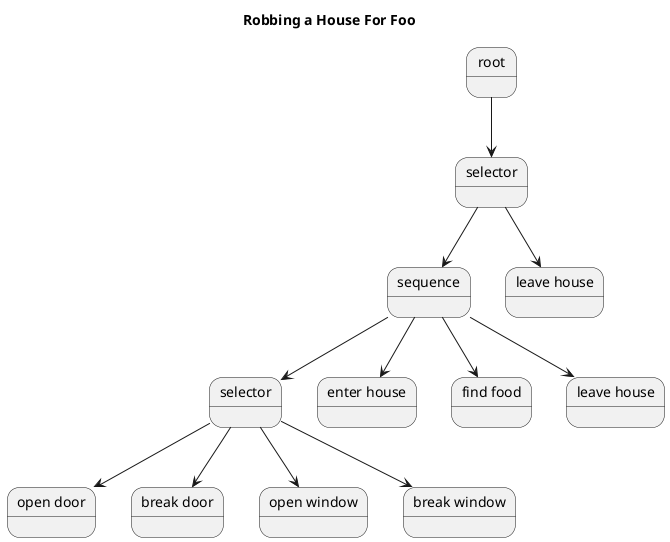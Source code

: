 @startuml ExampleTree

title Robbing a House For Foo

state "selector" as selector1
state "sequence" as sequence1
state "selector" as selector2
state "open door" as openDoor1
state "break door" as breakDoor1
state "open window" as openWindow1
state "break window" as breakWindow1
state "enter house" as enterHouse1
state "find food" as findFood1
state "leave house" as leaveHouse1
state "leave house" as leaveHouse2

root -down-> selector1
    selector1 -down-> sequence1
        sequence1 -down-> selector2
            selector2 -down-> openDoor1
            selector2 -down-> breakDoor1
            selector2 -down-> openWindow1
            selector2 -down-> breakWindow1
        sequence1 -down-> enterHouse1
        sequence1 -down-> findFood1
        sequence1 -down-> leaveHouse1
    selector1 -down-> leaveHouse2

@enduml